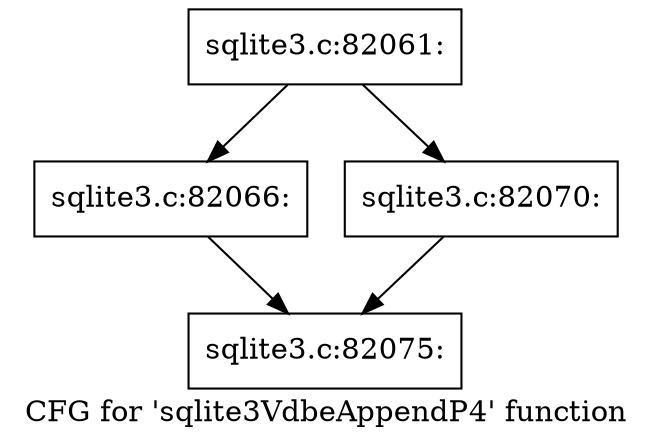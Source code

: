 digraph "CFG for 'sqlite3VdbeAppendP4' function" {
	label="CFG for 'sqlite3VdbeAppendP4' function";

	Node0x55c0f8a60d50 [shape=record,label="{sqlite3.c:82061:}"];
	Node0x55c0f8a60d50 -> Node0x55c0f8a691b0;
	Node0x55c0f8a60d50 -> Node0x55c0f8a69250;
	Node0x55c0f8a691b0 [shape=record,label="{sqlite3.c:82066:}"];
	Node0x55c0f8a691b0 -> Node0x55c0f8a69200;
	Node0x55c0f8a69250 [shape=record,label="{sqlite3.c:82070:}"];
	Node0x55c0f8a69250 -> Node0x55c0f8a69200;
	Node0x55c0f8a69200 [shape=record,label="{sqlite3.c:82075:}"];
}

